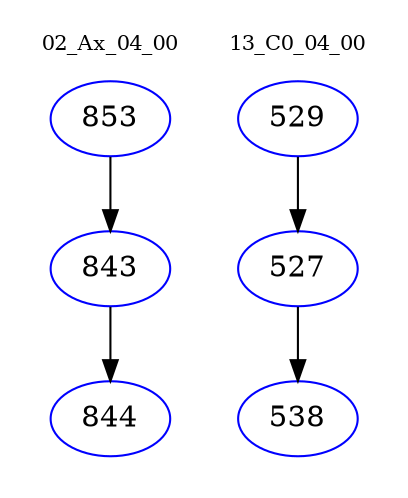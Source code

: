 digraph{
subgraph cluster_0 {
color = white
label = "02_Ax_04_00";
fontsize=10;
T0_853 [label="853", color="blue"]
T0_853 -> T0_843 [color="black"]
T0_843 [label="843", color="blue"]
T0_843 -> T0_844 [color="black"]
T0_844 [label="844", color="blue"]
}
subgraph cluster_1 {
color = white
label = "13_C0_04_00";
fontsize=10;
T1_529 [label="529", color="blue"]
T1_529 -> T1_527 [color="black"]
T1_527 [label="527", color="blue"]
T1_527 -> T1_538 [color="black"]
T1_538 [label="538", color="blue"]
}
}
